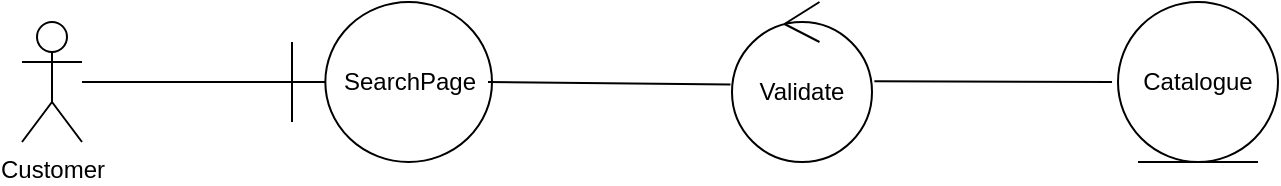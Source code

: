 <mxfile version="24.8.4">
  <diagram name="Page-1" id="CtjkJv169cHMldRbKHYG">
    <mxGraphModel dx="1050" dy="522" grid="1" gridSize="10" guides="1" tooltips="1" connect="1" arrows="1" fold="1" page="1" pageScale="1" pageWidth="850" pageHeight="1100" math="0" shadow="0">
      <root>
        <mxCell id="0" />
        <mxCell id="1" parent="0" />
        <mxCell id="SAGonY2cEn5xoz7woeF6-1" value="Customer" style="shape=umlActor;verticalLabelPosition=bottom;verticalAlign=top;html=1;" vertex="1" parent="1">
          <mxGeometry x="135" y="170" width="30" height="60" as="geometry" />
        </mxCell>
        <mxCell id="SAGonY2cEn5xoz7woeF6-2" value="SearchPage" style="shape=umlBoundary;whiteSpace=wrap;html=1;" vertex="1" parent="1">
          <mxGeometry x="270" y="160" width="100" height="80" as="geometry" />
        </mxCell>
        <mxCell id="SAGonY2cEn5xoz7woeF6-3" value="Validate" style="ellipse;shape=umlControl;whiteSpace=wrap;html=1;" vertex="1" parent="1">
          <mxGeometry x="490" y="160" width="70" height="80" as="geometry" />
        </mxCell>
        <mxCell id="SAGonY2cEn5xoz7woeF6-4" value="Catalogue" style="ellipse;shape=umlEntity;whiteSpace=wrap;html=1;" vertex="1" parent="1">
          <mxGeometry x="683" y="160" width="80" height="80" as="geometry" />
        </mxCell>
        <mxCell id="SAGonY2cEn5xoz7woeF6-7" value="" style="endArrow=none;html=1;rounded=0;entryX=0;entryY=0.5;entryDx=0;entryDy=0;entryPerimeter=0;" edge="1" parent="1" source="SAGonY2cEn5xoz7woeF6-1" target="SAGonY2cEn5xoz7woeF6-2">
          <mxGeometry width="50" height="50" relative="1" as="geometry">
            <mxPoint x="210" y="290" as="sourcePoint" />
            <mxPoint x="260" y="240" as="targetPoint" />
          </mxGeometry>
        </mxCell>
        <mxCell id="SAGonY2cEn5xoz7woeF6-8" value="" style="endArrow=none;html=1;rounded=0;entryX=-0.011;entryY=0.515;entryDx=0;entryDy=0;entryPerimeter=0;" edge="1" parent="1" target="SAGonY2cEn5xoz7woeF6-3">
          <mxGeometry width="50" height="50" relative="1" as="geometry">
            <mxPoint x="368" y="200" as="sourcePoint" />
            <mxPoint x="420" y="220" as="targetPoint" />
          </mxGeometry>
        </mxCell>
        <mxCell id="SAGonY2cEn5xoz7woeF6-9" value="" style="endArrow=none;html=1;rounded=0;exitX=1.017;exitY=0.495;exitDx=0;exitDy=0;exitPerimeter=0;" edge="1" parent="1" source="SAGonY2cEn5xoz7woeF6-3">
          <mxGeometry width="50" height="50" relative="1" as="geometry">
            <mxPoint x="590" y="310" as="sourcePoint" />
            <mxPoint x="680" y="200" as="targetPoint" />
          </mxGeometry>
        </mxCell>
      </root>
    </mxGraphModel>
  </diagram>
</mxfile>
